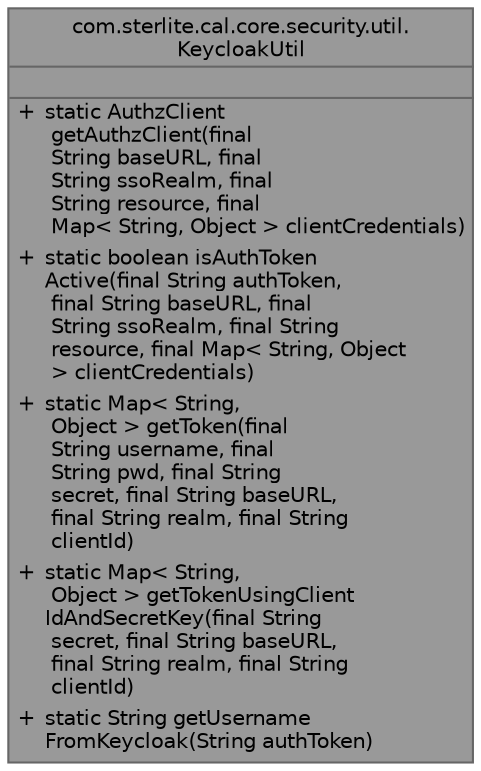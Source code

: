digraph "com.sterlite.cal.core.security.util.KeycloakUtil"
{
 // LATEX_PDF_SIZE
  bgcolor="transparent";
  edge [fontname=Helvetica,fontsize=10,labelfontname=Helvetica,labelfontsize=10];
  node [fontname=Helvetica,fontsize=10,shape=box,height=0.2,width=0.4];
  Node1 [id="Node000001",shape=plain,label=<<TABLE CELLBORDER="0" BORDER="1"><TR><TD COLSPAN="2" CELLPADDING="1" CELLSPACING="0">com.sterlite.cal.core.security.util.<BR ALIGN="LEFT"/>KeycloakUtil</TD></TR>
<HR/>
<TR><TD COLSPAN="2" CELLPADDING="1" CELLSPACING="0">&nbsp;</TD></TR>
<HR/>
<TR><TD VALIGN="top" CELLPADDING="1" CELLSPACING="0">+</TD><TD VALIGN="top" ALIGN="LEFT" CELLPADDING="1" CELLSPACING="0">static AuthzClient<BR ALIGN="LEFT"/> getAuthzClient(final<BR ALIGN="LEFT"/> String baseURL, final<BR ALIGN="LEFT"/> String ssoRealm, final<BR ALIGN="LEFT"/> String resource, final<BR ALIGN="LEFT"/> Map&lt; String, Object &gt; clientCredentials)<BR ALIGN="LEFT"/></TD></TR>
<TR><TD VALIGN="top" CELLPADDING="1" CELLSPACING="0">+</TD><TD VALIGN="top" ALIGN="LEFT" CELLPADDING="1" CELLSPACING="0">static boolean isAuthToken<BR ALIGN="LEFT"/>Active(final String authToken,<BR ALIGN="LEFT"/> final String baseURL, final<BR ALIGN="LEFT"/> String ssoRealm, final String<BR ALIGN="LEFT"/> resource, final Map&lt; String, Object<BR ALIGN="LEFT"/> &gt; clientCredentials)<BR ALIGN="LEFT"/></TD></TR>
<TR><TD VALIGN="top" CELLPADDING="1" CELLSPACING="0">+</TD><TD VALIGN="top" ALIGN="LEFT" CELLPADDING="1" CELLSPACING="0">static Map&lt; String,<BR ALIGN="LEFT"/> Object &gt; getToken(final<BR ALIGN="LEFT"/> String username, final<BR ALIGN="LEFT"/> String pwd, final String<BR ALIGN="LEFT"/> secret, final String baseURL,<BR ALIGN="LEFT"/> final String realm, final String<BR ALIGN="LEFT"/> clientId)<BR ALIGN="LEFT"/></TD></TR>
<TR><TD VALIGN="top" CELLPADDING="1" CELLSPACING="0">+</TD><TD VALIGN="top" ALIGN="LEFT" CELLPADDING="1" CELLSPACING="0">static Map&lt; String,<BR ALIGN="LEFT"/> Object &gt; getTokenUsingClient<BR ALIGN="LEFT"/>IdAndSecretKey(final String<BR ALIGN="LEFT"/> secret, final String baseURL,<BR ALIGN="LEFT"/> final String realm, final String<BR ALIGN="LEFT"/> clientId)<BR ALIGN="LEFT"/></TD></TR>
<TR><TD VALIGN="top" CELLPADDING="1" CELLSPACING="0">+</TD><TD VALIGN="top" ALIGN="LEFT" CELLPADDING="1" CELLSPACING="0">static String getUsername<BR ALIGN="LEFT"/>FromKeycloak(String authToken)<BR ALIGN="LEFT"/></TD></TR>
</TABLE>>
,height=0.2,width=0.4,color="gray40", fillcolor="grey60", style="filled", fontcolor="black",tooltip=" "];
}

